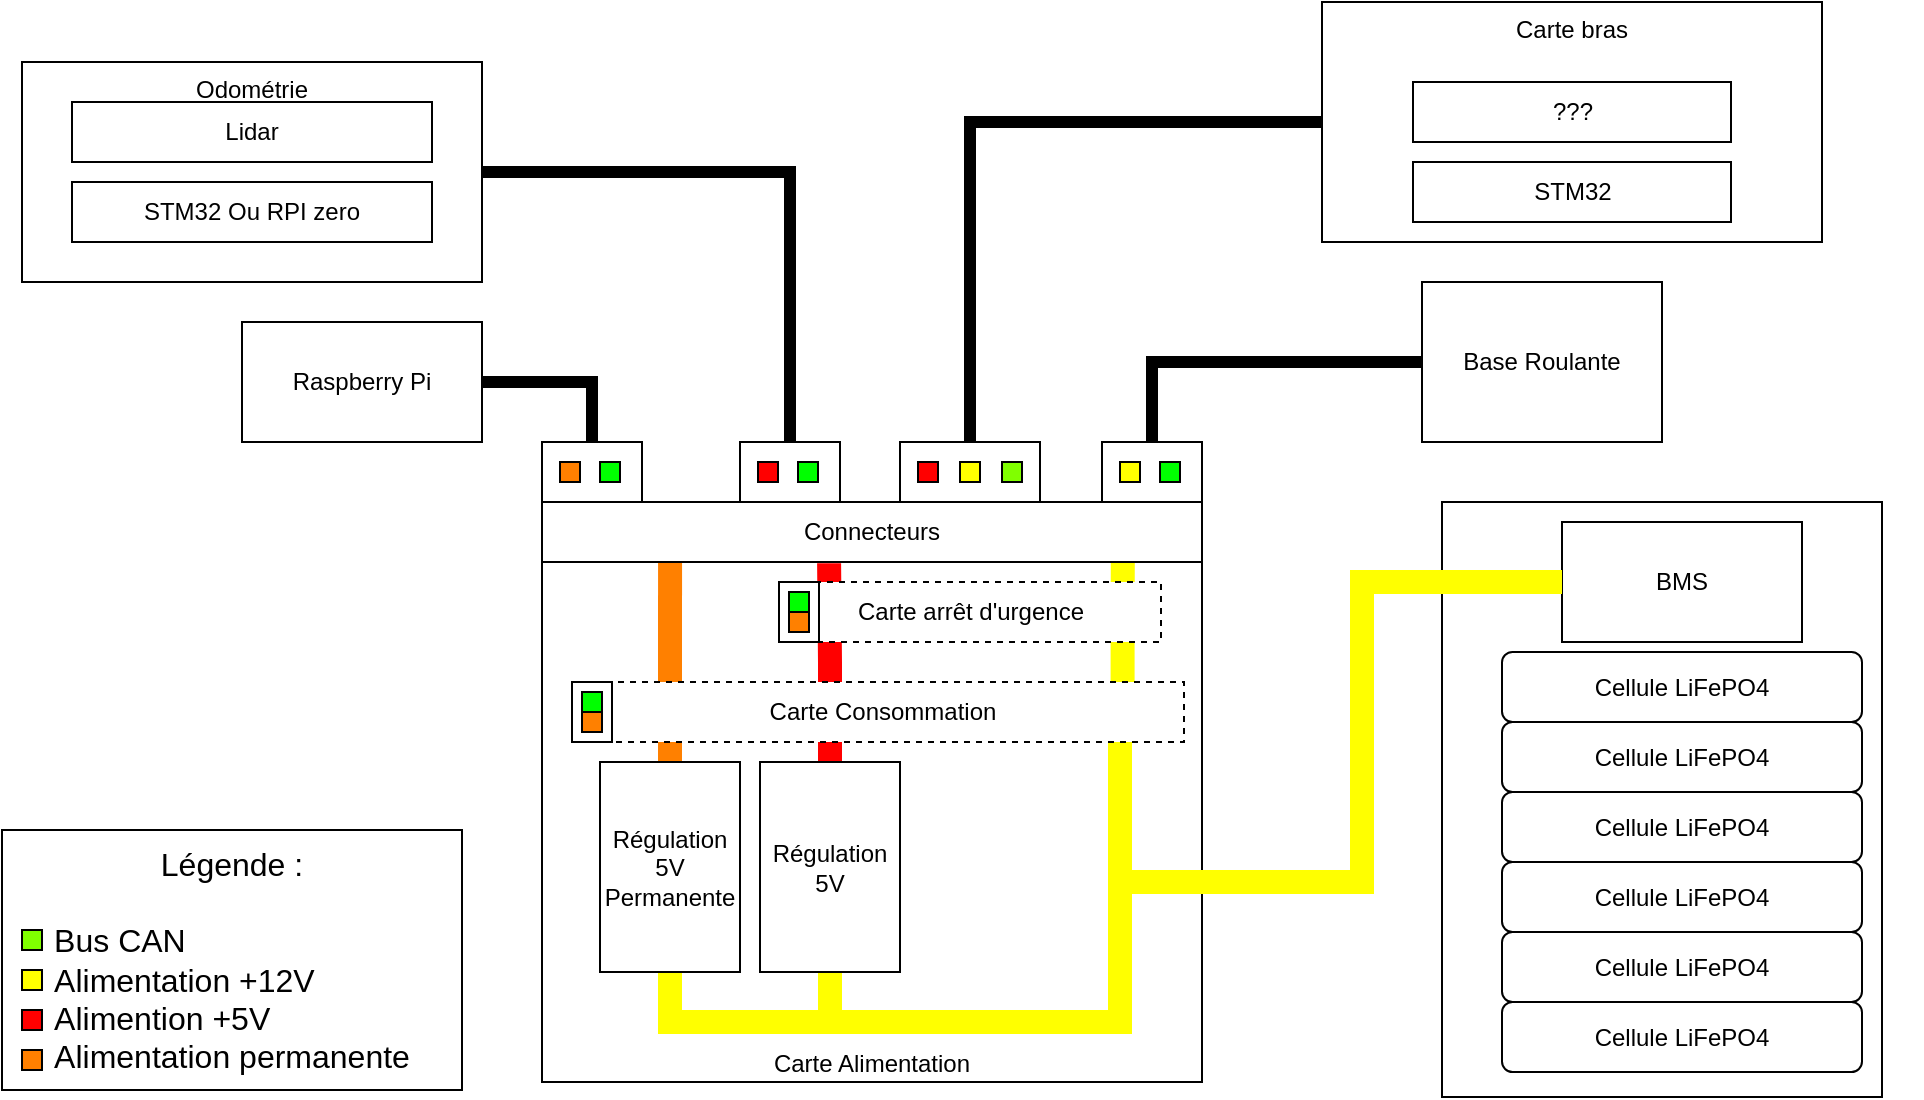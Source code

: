 <mxfile version="15.7.3" type="device"><diagram id="JpveLo8PaYovJ9PGyjTf" name="Page-1"><mxGraphModel dx="1240" dy="804" grid="1" gridSize="10" guides="1" tooltips="1" connect="1" arrows="1" fold="1" page="1" pageScale="1" pageWidth="827" pageHeight="1169" math="0" shadow="0"><root><mxCell id="0"/><mxCell id="1" parent="0"/><mxCell id="44TB2KRQQcfzeu8KFtdc-42" value="Carte Alimentation" style="rounded=0;whiteSpace=wrap;html=1;verticalAlign=bottom;" parent="1" vertex="1"><mxGeometry x="920" y="380" width="330" height="260" as="geometry"/></mxCell><mxCell id="-E3k1kJGh9sHyTYKa1nS-39" style="edgeStyle=orthogonalEdgeStyle;rounded=0;jumpSize=6;orthogonalLoop=1;jettySize=auto;html=1;exitX=1;exitY=0.5;exitDx=0;exitDy=0;entryX=0.5;entryY=0;entryDx=0;entryDy=0;endArrow=none;endFill=0;targetPerimeterSpacing=0;strokeColor=#000000;strokeWidth=6;" edge="1" parent="1" source="44TB2KRQQcfzeu8KFtdc-1" target="-E3k1kJGh9sHyTYKa1nS-5"><mxGeometry relative="1" as="geometry"/></mxCell><mxCell id="44TB2KRQQcfzeu8KFtdc-1" value="Raspberry Pi" style="rounded=0;whiteSpace=wrap;html=1;" parent="1" vertex="1"><mxGeometry x="770" y="260" width="120" height="60" as="geometry"/></mxCell><mxCell id="-E3k1kJGh9sHyTYKa1nS-47" style="edgeStyle=orthogonalEdgeStyle;rounded=0;jumpSize=6;orthogonalLoop=1;jettySize=auto;html=1;exitX=0;exitY=0.5;exitDx=0;exitDy=0;entryX=0.5;entryY=0;entryDx=0;entryDy=0;endArrow=none;endFill=0;targetPerimeterSpacing=0;strokeColor=#000000;strokeWidth=6;" edge="1" parent="1" source="44TB2KRQQcfzeu8KFtdc-5" target="-E3k1kJGh9sHyTYKa1nS-44"><mxGeometry relative="1" as="geometry"/></mxCell><mxCell id="44TB2KRQQcfzeu8KFtdc-5" value="Base Roulante" style="rounded=0;whiteSpace=wrap;html=1;" parent="1" vertex="1"><mxGeometry x="1360" y="240" width="120" height="80" as="geometry"/></mxCell><mxCell id="44TB2KRQQcfzeu8KFtdc-20" value="" style="group" parent="1" vertex="1" connectable="0"><mxGeometry x="1360" y="350" width="250" height="297.5" as="geometry"/></mxCell><mxCell id="44TB2KRQQcfzeu8KFtdc-15" value="" style="rounded=0;whiteSpace=wrap;html=1;" parent="44TB2KRQQcfzeu8KFtdc-20" vertex="1"><mxGeometry x="10" width="220" height="297.5" as="geometry"/></mxCell><mxCell id="44TB2KRQQcfzeu8KFtdc-19" value="" style="group" parent="44TB2KRQQcfzeu8KFtdc-20" vertex="1" connectable="0"><mxGeometry x="40" y="75" width="200" height="222.5" as="geometry"/></mxCell><mxCell id="44TB2KRQQcfzeu8KFtdc-9" value="Cellule LiFePO4" style="rounded=1;whiteSpace=wrap;html=1;" parent="44TB2KRQQcfzeu8KFtdc-19" vertex="1"><mxGeometry y="140" width="180" height="35" as="geometry"/></mxCell><mxCell id="44TB2KRQQcfzeu8KFtdc-12" value="Cellule LiFePO4" style="rounded=1;whiteSpace=wrap;html=1;" parent="44TB2KRQQcfzeu8KFtdc-19" vertex="1"><mxGeometry y="105" width="180" height="35" as="geometry"/></mxCell><mxCell id="44TB2KRQQcfzeu8KFtdc-11" value="Cellule LiFePO4" style="rounded=1;whiteSpace=wrap;html=1;" parent="44TB2KRQQcfzeu8KFtdc-19" vertex="1"><mxGeometry y="70" width="180" height="35" as="geometry"/></mxCell><mxCell id="44TB2KRQQcfzeu8KFtdc-8" value="Cellule LiFePO4" style="rounded=1;whiteSpace=wrap;html=1;" parent="44TB2KRQQcfzeu8KFtdc-19" vertex="1"><mxGeometry y="175" width="180" height="35" as="geometry"/></mxCell><mxCell id="44TB2KRQQcfzeu8KFtdc-10" value="Cellule LiFePO4" style="rounded=1;whiteSpace=wrap;html=1;" parent="44TB2KRQQcfzeu8KFtdc-19" vertex="1"><mxGeometry y="35" width="180" height="35" as="geometry"/></mxCell><mxCell id="44TB2KRQQcfzeu8KFtdc-2" value="Cellule LiFePO4" style="rounded=1;whiteSpace=wrap;html=1;" parent="44TB2KRQQcfzeu8KFtdc-19" vertex="1"><mxGeometry width="180" height="35" as="geometry"/></mxCell><mxCell id="44TB2KRQQcfzeu8KFtdc-3" value="BMS" style="rounded=0;whiteSpace=wrap;html=1;" parent="44TB2KRQQcfzeu8KFtdc-20" vertex="1"><mxGeometry x="70" y="10" width="120" height="60" as="geometry"/></mxCell><mxCell id="44TB2KRQQcfzeu8KFtdc-34" style="edgeStyle=orthogonalEdgeStyle;rounded=0;orthogonalLoop=1;jettySize=auto;html=1;exitX=0.5;exitY=1;exitDx=0;exitDy=0;endArrow=none;endFill=0;strokeColor=#FFFF00;strokeWidth=12;fontColor=#000000;" parent="1" source="44TB2KRQQcfzeu8KFtdc-25" edge="1"><mxGeometry relative="1" as="geometry"><mxPoint x="1209" y="610" as="targetPoint"/><Array as="points"><mxPoint x="1064" y="610"/><mxPoint x="1209" y="610"/></Array></mxGeometry></mxCell><mxCell id="44TB2KRQQcfzeu8KFtdc-40" style="edgeStyle=orthogonalEdgeStyle;rounded=0;orthogonalLoop=1;jettySize=auto;html=1;exitX=0.5;exitY=0;exitDx=0;exitDy=0;entryX=0.435;entryY=1.021;entryDx=0;entryDy=0;entryPerimeter=0;fontColor=#000000;endArrow=none;endFill=0;strokeColor=#FF0000;strokeWidth=12;" parent="1" source="44TB2KRQQcfzeu8KFtdc-25" edge="1" target="-E3k1kJGh9sHyTYKa1nS-4"><mxGeometry relative="1" as="geometry"><mxPoint x="1063.92" y="451.76" as="targetPoint"/></mxGeometry></mxCell><mxCell id="44TB2KRQQcfzeu8KFtdc-25" value="Régulation 5V" style="whiteSpace=wrap;html=1;rounded=0;" parent="1" vertex="1"><mxGeometry x="1029" y="480" width="70" height="105" as="geometry"/></mxCell><mxCell id="44TB2KRQQcfzeu8KFtdc-35" style="edgeStyle=orthogonalEdgeStyle;rounded=0;orthogonalLoop=1;jettySize=auto;html=1;exitX=0.5;exitY=1;exitDx=0;exitDy=0;endArrow=none;endFill=0;strokeColor=#FFFF00;strokeWidth=12;fontColor=#000000;" parent="1" source="44TB2KRQQcfzeu8KFtdc-26" edge="1"><mxGeometry relative="1" as="geometry"><mxPoint x="1209" y="520" as="targetPoint"/><Array as="points"><mxPoint x="984" y="610"/><mxPoint x="1209" y="610"/></Array></mxGeometry></mxCell><mxCell id="44TB2KRQQcfzeu8KFtdc-39" style="edgeStyle=orthogonalEdgeStyle;rounded=0;orthogonalLoop=1;jettySize=auto;html=1;exitX=0.5;exitY=0;exitDx=0;exitDy=0;fontColor=#000000;endArrow=none;endFill=0;strokeColor=#FF8000;strokeWidth=12;entryX=0.194;entryY=0.982;entryDx=0;entryDy=0;entryPerimeter=0;" parent="1" source="44TB2KRQQcfzeu8KFtdc-26" target="-E3k1kJGh9sHyTYKa1nS-4" edge="1"><mxGeometry relative="1" as="geometry"><mxPoint x="984" y="410" as="targetPoint"/><Array as="points"/></mxGeometry></mxCell><mxCell id="44TB2KRQQcfzeu8KFtdc-26" value="Régulation 5V Permanente" style="whiteSpace=wrap;html=1;rounded=0;" parent="1" vertex="1"><mxGeometry x="949" y="480" width="70" height="105" as="geometry"/></mxCell><mxCell id="44TB2KRQQcfzeu8KFtdc-38" style="edgeStyle=orthogonalEdgeStyle;rounded=0;orthogonalLoop=1;jettySize=auto;html=1;fontColor=#000000;endArrow=none;endFill=0;strokeColor=#FFFF00;strokeWidth=12;" parent="1" edge="1"><mxGeometry relative="1" as="geometry"><mxPoint x="1209" y="610" as="targetPoint"/><mxPoint x="1209" y="520" as="sourcePoint"/></mxGeometry></mxCell><mxCell id="44TB2KRQQcfzeu8KFtdc-41" style="edgeStyle=orthogonalEdgeStyle;rounded=0;orthogonalLoop=1;jettySize=auto;html=1;fontColor=#000000;endArrow=none;endFill=0;strokeColor=#FFFF00;strokeWidth=12;" parent="1" edge="1"><mxGeometry relative="1" as="geometry"><mxPoint x="1209" y="451" as="targetPoint"/><Array as="points"><mxPoint x="1209" y="490"/></Array><mxPoint x="1209" y="530" as="sourcePoint"/></mxGeometry></mxCell><mxCell id="44TB2KRQQcfzeu8KFtdc-46" value="" style="group" parent="1" vertex="1" connectable="0"><mxGeometry x="660" y="130" width="230" height="110" as="geometry"/></mxCell><mxCell id="44TB2KRQQcfzeu8KFtdc-43" value="Odométrie" style="whiteSpace=wrap;html=1;rounded=0;verticalAlign=top;" parent="44TB2KRQQcfzeu8KFtdc-46" vertex="1"><mxGeometry width="230" height="110" as="geometry"/></mxCell><mxCell id="44TB2KRQQcfzeu8KFtdc-7" value="Lidar" style="whiteSpace=wrap;html=1;" parent="44TB2KRQQcfzeu8KFtdc-46" vertex="1"><mxGeometry x="25" y="20" width="180" height="30" as="geometry"/></mxCell><mxCell id="44TB2KRQQcfzeu8KFtdc-45" value="STM32 Ou RPI zero" style="whiteSpace=wrap;html=1;" parent="44TB2KRQQcfzeu8KFtdc-46" vertex="1"><mxGeometry x="25" y="60" width="180" height="30" as="geometry"/></mxCell><mxCell id="44TB2KRQQcfzeu8KFtdc-59" style="edgeStyle=orthogonalEdgeStyle;rounded=0;orthogonalLoop=1;jettySize=auto;html=1;exitX=0;exitY=0.5;exitDx=0;exitDy=0;fontColor=#000000;endArrow=none;endFill=0;strokeColor=#FFFF00;strokeWidth=12;" parent="1" source="44TB2KRQQcfzeu8KFtdc-3" edge="1"><mxGeometry relative="1" as="geometry"><mxPoint x="1210" y="540" as="targetPoint"/><Array as="points"><mxPoint x="1330" y="390"/><mxPoint x="1330" y="540"/></Array></mxGeometry></mxCell><mxCell id="44TB2KRQQcfzeu8KFtdc-63" value="" style="group" parent="1" vertex="1" connectable="0"><mxGeometry x="1310" y="100" width="250" height="120" as="geometry"/></mxCell><mxCell id="44TB2KRQQcfzeu8KFtdc-60" value="Carte bras" style="rounded=0;whiteSpace=wrap;html=1;verticalAlign=top;" parent="44TB2KRQQcfzeu8KFtdc-63" vertex="1"><mxGeometry width="250" height="120" as="geometry"/></mxCell><mxCell id="44TB2KRQQcfzeu8KFtdc-61" value="STM32" style="whiteSpace=wrap;html=1;rounded=0;verticalAlign=middle;labelBackgroundColor=default;" parent="44TB2KRQQcfzeu8KFtdc-63" vertex="1"><mxGeometry x="45.5" y="80" width="159" height="30" as="geometry"/></mxCell><mxCell id="44TB2KRQQcfzeu8KFtdc-62" value="???" style="whiteSpace=wrap;html=1;rounded=0;verticalAlign=middle;labelBackgroundColor=default;" parent="44TB2KRQQcfzeu8KFtdc-63" vertex="1"><mxGeometry x="45.5" y="40" width="159" height="30" as="geometry"/></mxCell><mxCell id="-E3k1kJGh9sHyTYKa1nS-3" style="edgeStyle=orthogonalEdgeStyle;rounded=0;orthogonalLoop=1;jettySize=auto;html=1;exitX=0.898;exitY=0.044;exitDx=0;exitDy=0;fontColor=#000000;endArrow=none;endFill=0;strokeColor=#FFFF00;strokeWidth=12;entryX=0.88;entryY=1.003;entryDx=0;entryDy=0;entryPerimeter=0;exitPerimeter=0;" edge="1" parent="1" source="44TB2KRQQcfzeu8KFtdc-4" target="-E3k1kJGh9sHyTYKa1nS-4"><mxGeometry relative="1" as="geometry"><mxPoint x="1210.0" y="420" as="sourcePoint"/><mxPoint x="1210" y="390" as="targetPoint"/></mxGeometry></mxCell><mxCell id="-E3k1kJGh9sHyTYKa1nS-4" value="Connecteurs" style="whiteSpace=wrap;html=1;" vertex="1" parent="1"><mxGeometry x="920" y="350" width="330" height="30" as="geometry"/></mxCell><mxCell id="-E3k1kJGh9sHyTYKa1nS-9" value="" style="group;fillColor=none;" vertex="1" connectable="0" parent="1"><mxGeometry x="920" y="320" width="50" height="30" as="geometry"/></mxCell><mxCell id="-E3k1kJGh9sHyTYKa1nS-5" value="" style="rounded=0;whiteSpace=wrap;html=1;" vertex="1" parent="-E3k1kJGh9sHyTYKa1nS-9"><mxGeometry width="50" height="30" as="geometry"/></mxCell><mxCell id="-E3k1kJGh9sHyTYKa1nS-7" value="" style="rounded=0;whiteSpace=wrap;html=1;fillColor=#00FF00;" vertex="1" parent="-E3k1kJGh9sHyTYKa1nS-9"><mxGeometry x="29" y="10" width="10" height="10" as="geometry"/></mxCell><mxCell id="-E3k1kJGh9sHyTYKa1nS-8" value="" style="rounded=0;whiteSpace=wrap;html=1;fillColor=#FF8000;" vertex="1" parent="-E3k1kJGh9sHyTYKa1nS-9"><mxGeometry x="9" y="10" width="10" height="10" as="geometry"/></mxCell><mxCell id="-E3k1kJGh9sHyTYKa1nS-10" value="" style="group;fillColor=none;" vertex="1" connectable="0" parent="1"><mxGeometry x="1019" y="320" width="50" height="30" as="geometry"/></mxCell><mxCell id="-E3k1kJGh9sHyTYKa1nS-11" value="" style="rounded=0;whiteSpace=wrap;html=1;" vertex="1" parent="-E3k1kJGh9sHyTYKa1nS-10"><mxGeometry width="50" height="30" as="geometry"/></mxCell><mxCell id="-E3k1kJGh9sHyTYKa1nS-12" value="" style="rounded=0;whiteSpace=wrap;html=1;fillColor=#00FF00;" vertex="1" parent="-E3k1kJGh9sHyTYKa1nS-10"><mxGeometry x="29" y="10" width="10" height="10" as="geometry"/></mxCell><mxCell id="-E3k1kJGh9sHyTYKa1nS-13" value="" style="rounded=0;whiteSpace=wrap;html=1;fillColor=#FF0000;" vertex="1" parent="-E3k1kJGh9sHyTYKa1nS-10"><mxGeometry x="9" y="10" width="10" height="10" as="geometry"/></mxCell><mxCell id="-E3k1kJGh9sHyTYKa1nS-31" value="" style="group;fillColor=none;" vertex="1" connectable="0" parent="1"><mxGeometry x="1099" y="320" width="70" height="30" as="geometry"/></mxCell><mxCell id="-E3k1kJGh9sHyTYKa1nS-37" value="" style="group" vertex="1" connectable="0" parent="-E3k1kJGh9sHyTYKa1nS-31"><mxGeometry width="70" height="30" as="geometry"/></mxCell><mxCell id="-E3k1kJGh9sHyTYKa1nS-32" value="" style="rounded=0;whiteSpace=wrap;html=1;" vertex="1" parent="-E3k1kJGh9sHyTYKa1nS-37"><mxGeometry width="70" height="30" as="geometry"/></mxCell><mxCell id="-E3k1kJGh9sHyTYKa1nS-30" value="" style="rounded=0;whiteSpace=wrap;html=1;fillColor=#FF0000;" vertex="1" parent="-E3k1kJGh9sHyTYKa1nS-37"><mxGeometry x="9" y="10" width="10" height="10" as="geometry"/></mxCell><mxCell id="-E3k1kJGh9sHyTYKa1nS-35" value="" style="rounded=0;whiteSpace=wrap;html=1;fillColor=#FFFF00;" vertex="1" parent="-E3k1kJGh9sHyTYKa1nS-37"><mxGeometry x="30" y="10" width="10" height="10" as="geometry"/></mxCell><mxCell id="-E3k1kJGh9sHyTYKa1nS-36" value="" style="rounded=0;whiteSpace=wrap;html=1;fillColor=#80FF00;" vertex="1" parent="-E3k1kJGh9sHyTYKa1nS-37"><mxGeometry x="51" y="10" width="10" height="10" as="geometry"/></mxCell><mxCell id="-E3k1kJGh9sHyTYKa1nS-40" style="edgeStyle=orthogonalEdgeStyle;rounded=0;jumpSize=6;orthogonalLoop=1;jettySize=auto;html=1;exitX=1;exitY=0.5;exitDx=0;exitDy=0;entryX=0.5;entryY=0;entryDx=0;entryDy=0;endArrow=none;endFill=0;targetPerimeterSpacing=0;strokeColor=#000000;strokeWidth=6;" edge="1" parent="1" source="44TB2KRQQcfzeu8KFtdc-43" target="-E3k1kJGh9sHyTYKa1nS-11"><mxGeometry relative="1" as="geometry"/></mxCell><mxCell id="-E3k1kJGh9sHyTYKa1nS-43" value="" style="group;fillColor=none;" vertex="1" connectable="0" parent="1"><mxGeometry x="1200" y="320" width="50" height="30" as="geometry"/></mxCell><mxCell id="-E3k1kJGh9sHyTYKa1nS-44" value="" style="rounded=0;whiteSpace=wrap;html=1;" vertex="1" parent="-E3k1kJGh9sHyTYKa1nS-43"><mxGeometry width="50" height="30" as="geometry"/></mxCell><mxCell id="-E3k1kJGh9sHyTYKa1nS-45" value="" style="rounded=0;whiteSpace=wrap;html=1;fillColor=#00FF00;" vertex="1" parent="-E3k1kJGh9sHyTYKa1nS-43"><mxGeometry x="29" y="10" width="10" height="10" as="geometry"/></mxCell><mxCell id="-E3k1kJGh9sHyTYKa1nS-46" value="" style="rounded=0;whiteSpace=wrap;html=1;fillColor=#FFFF00;" vertex="1" parent="-E3k1kJGh9sHyTYKa1nS-43"><mxGeometry x="9" y="10" width="10" height="10" as="geometry"/></mxCell><mxCell id="-E3k1kJGh9sHyTYKa1nS-48" style="edgeStyle=orthogonalEdgeStyle;rounded=0;jumpSize=6;orthogonalLoop=1;jettySize=auto;html=1;exitX=0;exitY=0.5;exitDx=0;exitDy=0;entryX=0.5;entryY=0;entryDx=0;entryDy=0;endArrow=none;endFill=0;targetPerimeterSpacing=0;strokeColor=#000000;strokeWidth=6;" edge="1" parent="1" source="44TB2KRQQcfzeu8KFtdc-60" target="-E3k1kJGh9sHyTYKa1nS-32"><mxGeometry relative="1" as="geometry"/></mxCell><mxCell id="-E3k1kJGh9sHyTYKa1nS-54" value="" style="group" vertex="1" connectable="0" parent="1"><mxGeometry x="650" y="524" width="230" height="120" as="geometry"/></mxCell><mxCell id="-E3k1kJGh9sHyTYKa1nS-49" value="&lt;font style=&quot;font-size: 16px&quot;&gt;Légende :&lt;br style=&quot;font-size: 16px&quot;&gt;&lt;br style=&quot;font-size: 16px&quot;&gt;&lt;/font&gt;&lt;div style=&quot;text-align: left ; font-size: 16px&quot;&gt;&lt;span style=&quot;font-size: 16px&quot;&gt;&lt;font style=&quot;font-size: 16px&quot;&gt;Bus CAN&lt;/font&gt;&lt;/span&gt;&lt;/div&gt;&lt;font style=&quot;font-size: 16px&quot;&gt;&lt;div style=&quot;text-align: left ; font-size: 16px&quot;&gt;&lt;span style=&quot;font-size: 16px&quot;&gt;Alimentation +12V&lt;/span&gt;&lt;/div&gt;&lt;div style=&quot;text-align: left ; font-size: 16px&quot;&gt;&lt;span style=&quot;font-size: 16px&quot;&gt;Alimention +5V&lt;/span&gt;&lt;/div&gt;&lt;div style=&quot;text-align: left ; font-size: 16px&quot;&gt;Alimentation permanente&lt;/div&gt;&lt;/font&gt;" style="rounded=0;whiteSpace=wrap;html=1;fillColor=#FFFFFF;fontSize=16;" vertex="1" parent="-E3k1kJGh9sHyTYKa1nS-54"><mxGeometry y="-10" width="230" height="130" as="geometry"/></mxCell><mxCell id="-E3k1kJGh9sHyTYKa1nS-50" value="" style="rounded=0;whiteSpace=wrap;html=1;fillColor=#80FF00;" vertex="1" parent="-E3k1kJGh9sHyTYKa1nS-54"><mxGeometry x="10" y="40" width="10" height="10" as="geometry"/></mxCell><mxCell id="-E3k1kJGh9sHyTYKa1nS-51" value="" style="rounded=0;whiteSpace=wrap;html=1;fillColor=#FFFF00;" vertex="1" parent="-E3k1kJGh9sHyTYKa1nS-54"><mxGeometry x="10" y="60" width="10" height="10" as="geometry"/></mxCell><mxCell id="-E3k1kJGh9sHyTYKa1nS-52" value="" style="rounded=0;whiteSpace=wrap;html=1;fillColor=#FF8000;" vertex="1" parent="-E3k1kJGh9sHyTYKa1nS-54"><mxGeometry x="10" y="100" width="10" height="10" as="geometry"/></mxCell><mxCell id="-E3k1kJGh9sHyTYKa1nS-53" value="" style="rounded=0;whiteSpace=wrap;html=1;fillColor=#FF0000;" vertex="1" parent="-E3k1kJGh9sHyTYKa1nS-54"><mxGeometry x="10" y="80" width="10" height="10" as="geometry"/></mxCell><mxCell id="44TB2KRQQcfzeu8KFtdc-4" value="Carte Consommation" style="rounded=0;whiteSpace=wrap;html=1;dashed=1;" parent="1" vertex="1"><mxGeometry x="940" y="440" width="301" height="30" as="geometry"/></mxCell><mxCell id="-E3k1kJGh9sHyTYKa1nS-62" value="Carte arrêt d'urgence" style="rounded=0;whiteSpace=wrap;html=1;dashed=1;" vertex="1" parent="1"><mxGeometry x="1038.5" y="390" width="191" height="30" as="geometry"/></mxCell><mxCell id="-E3k1kJGh9sHyTYKa1nS-63" value="" style="group" vertex="1" connectable="0" parent="1"><mxGeometry x="935" y="440" width="20" height="30" as="geometry"/></mxCell><mxCell id="-E3k1kJGh9sHyTYKa1nS-58" value="" style="rounded=0;whiteSpace=wrap;html=1;rotation=-90;" vertex="1" parent="-E3k1kJGh9sHyTYKa1nS-63"><mxGeometry x="-5" y="5" width="30" height="20" as="geometry"/></mxCell><mxCell id="-E3k1kJGh9sHyTYKa1nS-59" value="" style="rounded=0;whiteSpace=wrap;html=1;fillColor=#00FF00;rotation=-90;" vertex="1" parent="-E3k1kJGh9sHyTYKa1nS-63"><mxGeometry x="5" y="5" width="10" height="10" as="geometry"/></mxCell><mxCell id="-E3k1kJGh9sHyTYKa1nS-60" value="" style="rounded=0;whiteSpace=wrap;html=1;fillColor=#FF8000;rotation=-90;" vertex="1" parent="-E3k1kJGh9sHyTYKa1nS-63"><mxGeometry x="5" y="15" width="10" height="10" as="geometry"/></mxCell><mxCell id="-E3k1kJGh9sHyTYKa1nS-64" value="" style="group" vertex="1" connectable="0" parent="1"><mxGeometry x="1038.5" y="390" width="20" height="30" as="geometry"/></mxCell><mxCell id="-E3k1kJGh9sHyTYKa1nS-65" value="" style="rounded=0;whiteSpace=wrap;html=1;rotation=-90;" vertex="1" parent="-E3k1kJGh9sHyTYKa1nS-64"><mxGeometry x="-5" y="5" width="30" height="20" as="geometry"/></mxCell><mxCell id="-E3k1kJGh9sHyTYKa1nS-66" value="" style="rounded=0;whiteSpace=wrap;html=1;fillColor=#00FF00;rotation=-90;" vertex="1" parent="-E3k1kJGh9sHyTYKa1nS-64"><mxGeometry x="5" y="5" width="10" height="10" as="geometry"/></mxCell><mxCell id="-E3k1kJGh9sHyTYKa1nS-67" value="" style="rounded=0;whiteSpace=wrap;html=1;fillColor=#FF8000;rotation=-90;" vertex="1" parent="-E3k1kJGh9sHyTYKa1nS-64"><mxGeometry x="5" y="15" width="10" height="10" as="geometry"/></mxCell></root></mxGraphModel></diagram></mxfile>